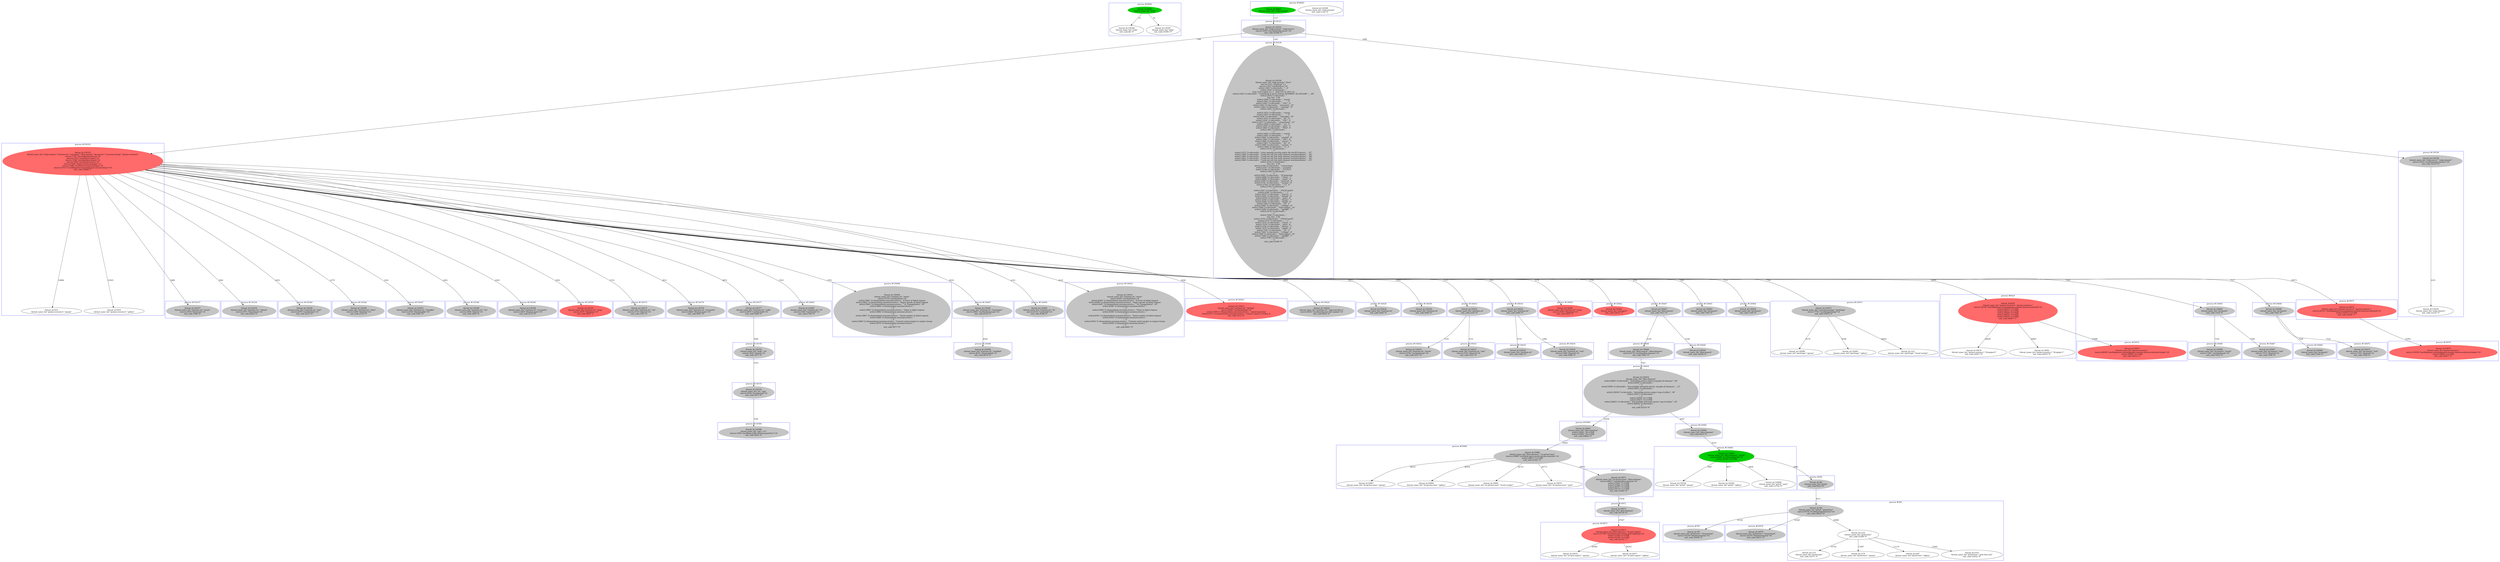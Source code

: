 digraph abc{
subgraph cluster_38961 {
38961   [label="thread_id:38961\nthread_name_list:\"xrdp\"", style = filled , color="green3"];
130306   [label="thread_id:130306\nthread_name_list:\"xrdp\"\nexit_code:44:\"0\""];
130307   [label="thread_id:130307\nthread_name_list:\"xrdp\"\nexit_code:32396:\"0\""];
label = "process #38961";
color = blue;
}
subgraph cluster_38963 {
130308   [label="thread_id:130308\nthread_name_list:\"xrdp-sesman\"\nexit_code:1142:\"0\""];
38963   [label="thread_id:38963\nthread_name_list:\"xrdp-sesman\"", style = filled , color="green3"];
label = "process #38963";
color = blue;
}
subgraph cluster_130321 {
130321   [label="thread_id:130321\nthread_name_list:\"xrdp-sesman\",\"xrdp-sessvc\"\nexecve:1650:\"/usr/sbin/xrdp-sessvc\"=0\nexit_code:32394:\"0\"", style = filled , color="grey77"];
label = "process #130321";
color = blue;
}
subgraph cluster_130335 {
130335   [label="thread_id:130335\nthread_name_list:\"xrdp-sesman\",\"startwm.sh\",\"ssh-agent\",\"dbus-launch\",\"im-launch\",\"x-session-manag\",\"gnome-session-b\"\nexecve:1747:\"/etc/xrdp/startwm.sh\"=0\nexecve:5703:\"/usr/bin/ssh-agent\"=0\nexecve:5786:\"/usr/bin/dbus-launch\"=0\nexecve:7090:\"/usr/bin/im-launch\"=0\nexecve:7695:\"/bin/x-session-manager\"=-1\nexecve:7696:\"/usr/bin/x-session-manager\"=0\nexecve:10713:\"/usr/lib/gnome-session/gnome-session-binary\"=0\nexit_code:32084:\"1\"", style = filled , color="indianred1"];
5431   [label="thread_id:5431\nthread_name_list:\"gnome-session-b\",\"gmain\""];
5455   [label="thread_id:5455\nthread_name_list:\"gnome-session-b\",\"gdbus\""];
label = "process #130335";
color = blue;
}
subgraph cluster_130336 {
130336   [label="thread_id:130336\nthread_name_list:\"xrdp-sesman\",\"Xvnc\"\nexecve:1321:\"/bin/Xvnc\"=-1\nexecve:1322:\"/usr/bin/Xvnc\"=0\nwrite2:1392:\"2</dev/null>, \"\", 0\"\nwrite2:1429:\"2</dev/null>, \"\nXvnc Free Edition 4.1.1 - built Feb 25 2015 23\nwrite2:1430:\"2</dev/null>, \"Underlying X server release 40300000, The XFree86 \"..., 64\"\nwrite2:1439:\"2</dev/null>, \"\nSun Nov  5 09\nwrite2:1440:\"2</dev/null>, \" vncext\nwrite2:1441:\"2</dev/null>, \"     \", 5\"\nwrite2:1442:\"2</dev/null>, \" VNC\", 4\"\nwrite2:1443:\"2</dev/null>, \" extension\", 10\"\nwrite2:1444:\"2</dev/null>, \" running!\", 9\"\nwrite2:1445:\"2</dev/null>, \"\n\", 1\"\nwrite2:1452:\"2</dev/null>, \" vncext\nwrite2:1453:\"2</dev/null>, \"     \", 5\"\nwrite2:1454:\"2</dev/null>, \" Listening\", 10\"\nwrite2:1455:\"2</dev/null>, \" for\", 4\"\nwrite2:1456:\"2</dev/null>, \" VNC\", 4\"\nwrite2:1457:\"2</dev/null>, \" connections\", 12\"\nwrite2:1458:\"2</dev/null>, \" on\", 3\"\nwrite2:1459:\"2</dev/null>, \" port\", 5\"\nwrite2:1460:\"2</dev/null>, \" 5910\", 5\"\nwrite2:1461:\"2</dev/null>, \"\n\", 1\"\nwrite2:1462:\"2</dev/null>, \" vncext\nwrite2:1463:\"2</dev/null>, \"     \", 5\"\nwrite2:1464:\"2</dev/null>, \" created\", 8\"\nwrite2:1465:\"2</dev/null>, \" VNC\", 4\"\nwrite2:1466:\"2</dev/null>, \" server\", 7\"\nwrite2:1467:\"2</dev/null>, \" for\", 4\"\nwrite2:1468:\"2</dev/null>, \" screen\", 7\"\nwrite2:1469:\"2</dev/null>, \" 0\", 2\"\nwrite2:1470:\"2</dev/null>, \"\n\", 1\"\nwrite2:1472:\"2</dev/null>, \"error opening security policy file /etc/X11/xserve\"..., 67\"\nwrite2:1589:\"2</dev/null>, \"Could not init font path element /usr/share/fonts/\"..., 83\"\nwrite2:1600:\"2</dev/null>, \"Could not init font path element /usr/share/fonts/\"..., 80\"\nwrite2:1603:\"2</dev/null>, \"Could not init font path element /usr/share/fonts/\"..., 82\"\nwrite2:1606:\"2</dev/null>, \"Could not init font path element /usr/share/fonts/\"..., 83\"\nwrite2:2105:\"2</dev/null>, \"\nSun Nov  5 09\nwrite2:2106:\"2</dev/null>, \" Connections\nwrite2:2107:\"2</dev/null>, \" accepted\nwrite2:2108:\"2</dev/null>, \" 127.0.0.1\nwrite2:2109:\"2</dev/null>, \"\n\", 1\"\nwrite2:2693:\"2</dev/null>, \" SConnection\nwrite2:2696:\"2</dev/null>, \" Client\", 7\"\nwrite2:2698:\"2</dev/null>, \" needs\", 6\"\nwrite2:2700:\"2</dev/null>, \" protocol\", 9\"\nwrite2:2701:\"2</dev/null>, \" version\", 8\"\nwrite2:2702:\"2</dev/null>, \" 3.3\", 4\"\nwrite2:2703:\"2</dev/null>, \"\n\", 1\"\nwrite2:3247:\"2</dev/null>, \" VNCSConnST\nwrite2:3249:\"2</dev/null>, \" \", 1\"\nwrite2:3252:\"2</dev/null>, \" Server\", 7\"\nwrite2:3254:\"2</dev/null>, \" default\", 8\"\nwrite2:3256:\"2</dev/null>, \" pixel\", 6\"\nwrite2:3258:\"2</dev/null>, \" format\", 7\"\nwrite2:3260:\"2</dev/null>, \" depth\", 6\"\nwrite2:3262:\"2</dev/null>, \" 24\", 3\"\nwrite2:3264:\"2</dev/null>, \" (32bpp)\", 8\"\nwrite2:3266:\"2</dev/null>, \" little-endian\", 14\"\nwrite2:3268:\"2</dev/null>, \" bgr888\", 7\"\nwrite2:3270:\"2</dev/null>, \"\n\", 1\"\nwrite2:7268:\"2</dev/null>, \"\nSun Nov  5 09\nwrite2:7270:\"2</dev/null>, \" VNCSConnST\nwrite2:7272:\"2</dev/null>, \" \", 1\"\nwrite2:7274:\"2</dev/null>, \" Client\", 7\"\nwrite2:7276:\"2</dev/null>, \" pixel\", 6\"\nwrite2:7278:\"2</dev/null>, \" format\", 7\"\nwrite2:7279:\"2</dev/null>, \" depth\", 6\"\nwrite2:7281:\"2</dev/null>, \" 24\", 3\"\nwrite2:7282:\"2</dev/null>, \" (32bpp)\", 8\"\nwrite2:7284:\"2</dev/null>, \" little-endian\", 14\"\nwrite2:7286:\"2</dev/null>, \" rgb888\", 7\"\nwrite2:7287:\"2</dev/null>, \"\n\", 1\"\nexit_code:32346:\"0\"", style = filled , color="grey77"];
label = "process #130336";
color = blue;
}
subgraph cluster_130337 {
130337   [label="thread_id:130337\nthread_name_list:\"startwm.sh\",\"touch\"\nexecve:1819:\"/bin/touch\"=0\nexit_code:1949:\"0\"", style = filled , color="grey77"];
label = "process #130337";
color = blue;
}
subgraph cluster_130338 {
130338   [label="thread_id:130338\nthread_name_list:\"xrdp-sessvc\",\"xrdp-chansrv\"\nexecve:1852:\"/usr/sbin/xrdp-chansrv\"=0\nexit_code:32155:\"0\"", style = filled , color="grey77"];
130345   [label="thread_id:130345\nthread_name_list:\"xrdp-chansrv\"\nexit_code:32142:\"0\""];
label = "process #130338";
color = blue;
}
subgraph cluster_130339 {
130339   [label="thread_id:130339\nthread_name_list:\"startwm.sh\",\"chmod\"\nexecve:1971:\"/bin/chmod\"=0\nexit_code:2042:\"0\"", style = filled , color="grey77"];
label = "process #130339";
color = blue;
}
subgraph cluster_130340 {
130340   [label="thread_id:130340\nthread_name_list:\"startwm.sh\",\"stat\"\nexecve:2070:\"/usr/bin/stat\"=0\nexit_code:2251:\"0\"", style = filled , color="grey77"];
label = "process #130340";
color = blue;
}
subgraph cluster_130346 {
130346   [label="thread_id:130346\nthread_name_list:\"startwm.sh\",\"date\"\nexecve:2288:\"/bin/date\"=0\nexit_code:2333:\"0\"", style = filled , color="grey77"];
label = "process #130346";
color = blue;
}
subgraph cluster_130347 {
130347   [label="thread_id:130347\nthread_name_list:\"startwm.sh\",\"tempfile\"\nexecve:2350:\"/bin/tempfile\"=0\nexit_code:2385:\"0\"", style = filled , color="grey77"];
label = "process #130347";
color = blue;
}
subgraph cluster_130348 {
130348   [label="thread_id:130348\nthread_name_list:\"startwm.sh\",\"rm\"\nexecve:2406:\"/bin/rm\"=0\nexit_code:2445:\"0\"", style = filled , color="grey77"];
label = "process #130348";
color = blue;
}
subgraph cluster_130349 {
130349   [label="thread_id:130349\nthread_name_list:\"startwm.sh\",\"run-parts\"\nexecve:2459:\"/bin/run-parts\"=0\nexit_code:2572:\"0\"", style = filled , color="grey77"];
label = "process #130349";
color = blue;
}
subgraph cluster_130350 {
130350   [label="thread_id:130350\nthread_name_list:\"startwm.sh\",\"grep\"\nexecve:2597:\"/bin/grep\"=0\nexit_code:2691:\"1\"", style = filled , color="indianred1"];
label = "process #130350";
color = blue;
}
subgraph cluster_130375 {
130375   [label="thread_id:130375\nthread_name_list:\"startwm.sh\",\"cat\"\nexecve:2733:\"/bin/cat\"=0\nexit_code:2781:\"0\"", style = filled , color="grey77"];
label = "process #130375";
color = blue;
}
subgraph cluster_130376 {
130376   [label="thread_id:130376\nthread_name_list:\"startwm.sh\",\"run-parts\"\nexecve:2826:\"/bin/run-parts\"=0\nexit_code:2867:\"0\"", style = filled , color="grey77"];
label = "process #130376";
color = blue;
}
subgraph cluster_130377 {
130377   [label="thread_id:130377\nthread_name_list:\"startwm.sh\",\"xrdb\"\nexecve:2879:\"/usr/bin/xrdb\"=0\nexit_code:3496:\"0\"", style = filled , color="grey77"];
label = "process #130377";
color = blue;
}
subgraph cluster_130378 {
130378   [label="thread_id:130378\nthread_name_list:\"xrdb\",\"sh\"\nexecve:3052:\"/bin/sh\"=0\nexit_code:3477:\"0\"", style = filled , color="grey77"];
label = "process #130378";
color = blue;
}
subgraph cluster_130379 {
130379   [label="thread_id:130379\nthread_name_list:\"sh\",\"cpp\"\nexecve:3104:\"/usr/bin/cpp\"=0\nexit_code:3473:\"0\"", style = filled , color="grey77"];
label = "process #130379";
color = blue;
}
subgraph cluster_130380 {
130380   [label="thread_id:130380\nthread_name_list:\"cpp\",\"cc1\"\nexecve:3186:\"/usr/lib/gcc/x86_64-linux-gnu/5/cc1\"=0\nexit_code:3445:\"0\"", style = filled , color="grey77"];
label = "process #130380";
color = blue;
}
subgraph cluster_130405 {
130405   [label="thread_id:130405\nthread_name_list:\"startwm.sh\",\"id\"\nexecve:3540:\"/usr/bin/id\"=0\nexit_code:3700:\"0\"", style = filled , color="grey77"];
label = "process #130405";
color = blue;
}
subgraph cluster_130406 {
130406   [label="thread_id:130406\nthread_name_list:\"startwm.sh\",\"xhost\"\nexecve:3710:\"/usr/bin/xhost\"=0\nwrite2:3961:\"2</home/elwin/.xsession-errors>, \"X Error of failed request\nwrite2:3962:\"2</home/elwin/.xsession-errors>, \"Major opcode of failed request\nwrite2:3963:\"2</home/elwin/.xsession-errors>, \" (X_ChangeHosts)\", 16\"\nwrite2:3964:\"2</home/elwin/.xsession-errors>, \"\n  \", 3\"\nwrite2:3965:\"2</home/elwin/.xsession-errors>, \"Value in failed request\nwrite2:3966:\"2</home/elwin/.xsession-errors>, \"\n  \", 3\"\nwrite2:3967:\"2</home/elwin/.xsession-errors>, \"Serial number of failed request\nwrite2:3968:\"2</home/elwin/.xsession-errors>, \"\n  \", 3\"\nwrite2:3969:\"2</home/elwin/.xsession-errors>, \"Current serial number in output stream\nwrite2:3970:\"2</home/elwin/.xsession-errors>, \"\n\", 1\"\nexit_code:3977:\"0\"", style = filled , color="grey77"];
label = "process #130406";
color = blue;
}
subgraph cluster_130407 {
130407   [label="thread_id:130407\nthread_name_list:\"startwm.sh\",\"basename\"\nexecve:4081:\"/usr/bin/basename\"=0\nexit_code:4123:\"0\"", style = filled , color="grey77"];
label = "process #130407";
color = blue;
}
subgraph cluster_130408 {
130408   [label="thread_id:130408\nthread_name_list:\"startwm.sh\",\"readlink\"\nexecve:4035:\"/bin/readlink\"=0\nexit_code:4074:\"0\"", style = filled , color="grey77"];
label = "process #130408";
color = blue;
}
subgraph cluster_130409 {
130409   [label="thread_id:130409\nthread_name_list:\"startwm.sh\",\"id\"\nexecve:4152:\"/usr/bin/id\"=0\nexit_code:4308:\"0\"", style = filled , color="grey77"];
label = "process #130409";
color = blue;
}
subgraph cluster_130410 {
130410   [label="thread_id:130410\nthread_name_list:\"startwm.sh\",\"xhost\"\nexecve:4324:\"/usr/bin/xhost\"=0\nwrite2:4585:\"2</home/elwin/.xsession-errors>, \"X Error of failed request\nwrite2:4586:\"2</home/elwin/.xsession-errors>, \"Major opcode of failed request\nwrite2:4587:\"2</home/elwin/.xsession-errors>, \" (X_ChangeHosts)\", 16\"\nwrite2:4588:\"2</home/elwin/.xsession-errors>, \"\n  \", 3\"\nwrite2:4589:\"2</home/elwin/.xsession-errors>, \"Value in failed request\nwrite2:4590:\"2</home/elwin/.xsession-errors>, \"\n  \", 3\"\nwrite2:4591:\"2</home/elwin/.xsession-errors>, \"Serial number of failed request\nwrite2:4592:\"2</home/elwin/.xsession-errors>, \"\n  \", 3\"\nwrite2:4593:\"2</home/elwin/.xsession-errors>, \"Current serial number in output stream\nwrite2:4594:\"2</home/elwin/.xsession-errors>, \"\n\", 1\"\nexit_code:4601:\"0\"", style = filled , color="grey77"];
label = "process #130410";
color = blue;
}
subgraph cluster_130423 {
130423   [label="thread_id:130423\nthread_name_list:\"startwm.sh\",\"xbrlapi\"\nexecve:4640:\"/usr/bin/xbrlapi\"=0\nwrite2:5309:\"2</home/elwin/.xsession-errors>, \"openConnection\nwrite2:5311:\"2</home/elwin/.xsession-errors>, \"cannot connect to brltty at\nexit_code:5313:\"4\"", style = filled , color="indianred1"];
label = "process #130423";
color = blue;
}
subgraph cluster_130424 {
130424   [label="thread_id:130424\nthread_name_list:\"startwm.sh\",\"xdg-user-dirs-u\"\nexecve:4654:\"/usr/bin/xdg-user-dirs-update\"=0\nexit_code:4916:\"0\"", style = filled , color="grey77"];
label = "process #130424";
color = blue;
}
subgraph cluster_130429 {
130429   [label="thread_id:130429\nthread_name_list:\"startwm.sh\"\nexit_code:5044:\"0\"", style = filled , color="grey77"];
label = "process #130429";
color = blue;
}
subgraph cluster_130430 {
130430   [label="thread_id:130430\nthread_name_list:\"startwm.sh\"\nexit_code:5090:\"0\"", style = filled , color="grey77"];
label = "process #130430";
color = blue;
}
subgraph cluster_130431 {
130431   [label="thread_id:130431\nthread_name_list:\"startwm.sh\"\nexit_code:5355:\"0\"", style = filled , color="grey77"];
label = "process #130431";
color = blue;
}
subgraph cluster_130432 {
130432   [label="thread_id:130432\nthread_name_list:\"startwm.sh\",\"locale\"\nexecve:5156:\"/usr/bin/locale\"=0\nexit_code:5257:\"0\"", style = filled , color="grey77"];
label = "process #130432";
color = blue;
}
subgraph cluster_130433 {
130433   [label="thread_id:130433\nthread_name_list:\"startwm.sh\",\"sed\"\nexecve:5165:\"/bin/sed\"=0\nexit_code:5351:\"0\"", style = filled , color="grey77"];
label = "process #130433";
color = blue;
}
subgraph cluster_130434 {
130434   [label="thread_id:130434\nthread_name_list:\"startwm.sh\"\nexit_code:5490:\"0\"", style = filled , color="grey77"];
label = "process #130434";
color = blue;
}
subgraph cluster_130435 {
130435   [label="thread_id:130435\nthread_name_list:\"startwm.sh\"\nexit_code:5382:\"0\"", style = filled , color="grey77"];
label = "process #130435";
color = blue;
}
subgraph cluster_130436 {
130436   [label="thread_id:130436\nthread_name_list:\"startwm.sh\",\"sed\"\nexecve:5388:\"/bin/sed\"=0\nexit_code:5486:\"0\"", style = filled , color="grey77"];
label = "process #130436";
color = blue;
}
subgraph cluster_130441 {
130441   [label="thread_id:130441\nthread_name_list:\"startwm.sh\",\"grep\"\nexecve:5583:\"/bin/grep\"=0\nexit_code:5661:\"2\"", style = filled , color="indianred1"];
label = "process #130441";
color = blue;
}
subgraph cluster_130442 {
130442   [label="thread_id:130442\nthread_name_list:\"ssh-agent\"\nexit_code:32635:\"2\"", style = filled , color="indianred1"];
label = "process #130442";
color = blue;
}
subgraph cluster_130447 {
130447   [label="thread_id:130447\nthread_name_list:\"dbus-launch\"\nexit_code:7011:\"0\"", style = filled , color="grey77"];
label = "process #130447";
color = blue;
}
subgraph cluster_130448 {
130448   [label="thread_id:130448\nthread_name_list:\"dbus-launch\",\"dbus-daemon\"\nexecve:6179:\"/usr/bin/dbus-daemon\"=0\nexit_code:7005:\"0\"", style = filled , color="grey77"];
label = "process #130448";
color = blue;
}
subgraph cluster_130449 {
130449   [label="thread_id:130449\nthread_name_list:\"dbus-launch\"\nexit_code:32630:\"0\"", style = filled , color="grey77"];
label = "process #130449";
color = blue;
}
subgraph cluster_130454 {
130454   [label="thread_id:130454\nthread_name_list:\"dbus-daemon\"\nwrite2:8289:\"2</dev/null>, \"Activating service name='org.gtk.vfs.Daemon'\", 44\"\nwrite2:8290:\"2</dev/null>, \"\n\", 1\"\nwrite2:9399:\"2</dev/null>, \"Successfully activated service 'org.gtk.vfs.Daemon\"..., 51\"\nwrite2:9401:\"2</dev/null>, \"\n\", 1\"\nwrite2:25636:\"2</dev/null>, \"Activating service name='org.a11y.Bus'\", 38\"\nwrite2:25637:\"2</dev/null>, \"\n\", 1\"\nwrite2:25650:\"21<UNIX\nwrite2:25657:\"22<UNIX\nwrite2:26825:\"2</dev/null>, \"Successfully activated service 'org.a11y.Bus'\", 45\"\nwrite2:26829:\"2</dev/null>, \"\n\", 1\"\nexit_code:32333:\"0\"", style = filled , color="grey77"];
label = "process #130454";
color = blue;
}
subgraph cluster_130463 {
130463   [label="thread_id:130463\nthread_name_list:\"im-launch\"\nexit_code:7305:\"0\"", style = filled , color="grey77"];
label = "process #130463";
color = blue;
}
subgraph cluster_130464 {
130464   [label="thread_id:130464\nthread_name_list:\"im-launch\"\nexit_code:7326:\"0\"", style = filled , color="grey77"];
label = "process #130464";
color = blue;
}
subgraph cluster_130465 {
130465   [label="thread_id:130465\nthread_name_list:\"im-launch\"\nexit_code:7510:\"0\"", style = filled , color="grey77"];
label = "process #130465";
color = blue;
}
subgraph cluster_130466 {
130466   [label="thread_id:130466\nthread_name_list:\"im-launch\",\"locale\"\nexecve:7361:\"/usr/bin/locale\"=0\nexit_code:7432:\"0\"", style = filled , color="grey77"];
label = "process #130466";
color = blue;
}
subgraph cluster_130467 {
130467   [label="thread_id:130467\nthread_name_list:\"im-launch\",\"sed\"\nexecve:7372:\"/bin/sed\"=0\nexit_code:7506:\"0\"", style = filled , color="grey77"];
label = "process #130467";
color = blue;
}
subgraph cluster_130468 {
130468   [label="thread_id:130468\nthread_name_list:\"im-launch\"\nexit_code:7642:\"0\"", style = filled , color="grey77"];
label = "process #130468";
color = blue;
}
subgraph cluster_130469 {
130469   [label="thread_id:130469\nthread_name_list:\"im-launch\"\nexit_code:7534:\"0\"", style = filled , color="grey77"];
label = "process #130469";
color = blue;
}
subgraph cluster_130470 {
130470   [label="thread_id:130470\nthread_name_list:\"im-launch\",\"sed\"\nexecve:7541:\"/bin/sed\"=0\nexit_code:7638:\"0\"", style = filled , color="grey77"];
label = "process #130470";
color = blue;
}
subgraph cluster_130471 {
130471   [label="thread_id:130471\nthread_name_list:\"x-session-manag\",\"gsettings\"\nexecve:7755:\"/usr/bin/gsettings\"=0\nexit_code:10672:\"0\"", style = filled , color="grey77"];
130480   [label="thread_id:130480\nthread_name_list:\"gsettings\",\"gmain\""];
130481   [label="thread_id:130481\nthread_name_list:\"gsettings\",\"gdbus\""];
1221   [label="thread_id:1221\nthread_name_list:\"gsettings\",\"dconf worker\""];
label = "process #130471";
color = blue;
}
subgraph cluster_130482 {
130482   [label="thread_id:130482\nthread_name_list:\"dbus-daemon\"\nexit_code:9433:\"0\"", style = filled , color="grey77"];
label = "process #130482";
color = blue;
}
subgraph cluster_130483 {
130483   [label="thread_id:130483\nthread_name_list:\"dbus-daemon\",\"gvfsd\"\nexecve:8348:\"/usr/lib/gvfs/gvfsd\"=0\nwrite2:32250:\"2<UNIX", style = filled , color="green3"];
130556   [label="thread_id:130556\nthread_name_list:\"gvfsd\",\"gmain\""];
130565   [label="thread_id:130565\nthread_name_list:\"gvfsd\",\"gdbus\""];
130698   [label="thread_id:130698\nthread_name_list:\"gvfsd\",\"pool\"\nexit_code:12724:\"0\""];
label = "process #130483";
color = blue;
}
subgraph cluster_382 {
382   [label="thread_id:382\nthread_name_list:\"gvfsd\"\nexit_code:9523:\"0\"", style = filled , color="grey77"];
label = "process #382";
color = blue;
}
subgraph cluster_395 {
395   [label="thread_id:395\nthread_name_list:\"gvfsd\",\"gvfsd-fuse\"\nexecve:9574:\"/usr/lib/gvfs/gvfsd-fuse\"=0\nexit_code:32625:\"0\"", style = filled , color="grey77"];
1254   [label="thread_id:1254\nthread_name_list:\"gvfsd-fuse\"\nexit_code:32289:\"0\""];
1275   [label="thread_id:1275\nthread_name_list:\"gvfsd-fuse\"\nexit_code:32271:\"0\""];
1578   [label="thread_id:1578\nthread_name_list:\"gvfsd-fuse\",\"gmain\""];
1607   [label="thread_id:1607\nthread_name_list:\"gvfsd-fuse\",\"gdbus\""];
3319   [label="thread_id:3319\nthread_name_list:\"gvfsd-fuse\",\"gvfs-fuse-sub\"\nexit_code:32622:\"0\""];
label = "process #395";
color = blue;
}
subgraph cluster_785 {
785   [label="thread_id:785\nthread_name_list:\"gvfsd-fuse\",\"fusermount\"\nexecve:10156:\"/bin/fusermount\"=0\nexit_code:10638:\"0\"", style = filled , color="grey77"];
label = "process #785";
color = blue;
}
subgraph cluster_6429 {
6429   [label="thread_id:6429\nthread_name_list:\"gnome-session-b\",\"gnome-session-c\"\nexecve:16159:\"/usr/lib/gnome-session/gnome-session-check-accelerated\"=0\nwrite2:24913:\"2<UNIX\nwrite2:24915:\"2<UNIX\nwrite2:24950:\"2<UNIX\nwrite2:24952:\"2<UNIX\nwrite2:29025:\"2<UNIX\nexit_code:29047:\"1\"", style = filled , color="indianred1"];
19679   [label="thread_id:19679\nthread_name_list:\"gnome-session-c\",\"llvmpipe-0\"\nexit_code:24927:\"0\""];
19692   [label="thread_id:19692\nthread_name_list:\"gnome-session-c\",\"llvmpipe-1\"\nexit_code:24935:\"0\""];
label = "process #6429";
color = blue;
}
subgraph cluster_19965 {
19965   [label="thread_id:19965\nthread_name_list:\"dbus-daemon\"\nwrite2:25681:\"20<UNIX\nwrite2:25682:\"20<UNIX\nexit_code:26844:\"0\"", style = filled , color="grey77"];
label = "process #19965";
color = blue;
}
subgraph cluster_19966 {
19966   [label="thread_id:19966\nthread_name_list:\"dbus-daemon\",\"at-spi-bus-laun\"\nexecve:25688:\"/usr/lib/at-spi2-core/at-spi-bus-launcher\"=0\nwrite2:28637:\"2<UNIX\nexit_code:32541:\"0\"", style = filled , color="grey77"];
19967   [label="thread_id:19967\nthread_name_list:\"at-spi-bus-laun\",\"gmain\""];
19968   [label="thread_id:19968\nthread_name_list:\"at-spi-bus-laun\",\"gdbus\""];
19969   [label="thread_id:19969\nthread_name_list:\"at-spi-bus-laun\",\"dconf worker\""];
19970   [label="thread_id:19970\nthread_name_list:\"at-spi-bus-laun\",\"pool\""];
label = "process #19966";
color = blue;
}
subgraph cluster_19971 {
19971   [label="thread_id:19971\nthread_name_list:\"at-spi-bus-laun\",\"dbus-daemon\"\nexecve:26915:\"/usr/bin/dbus-daemon\"=0\nwrite2:27601:\"2<UNIX\nwrite2:27602:\"2<UNIX\nwrite2:28707:\"2<UNIX\nwrite2:28710:\"2<UNIX\nexit_code:32362:\"0\"", style = filled , color="grey77"];
label = "process #19971";
color = blue;
}
subgraph cluster_19972 {
19972   [label="thread_id:19972\nthread_name_list:\"dbus-daemon\"\nexit_code:28739:\"0\"", style = filled , color="grey77"];
label = "process #19972";
color = blue;
}
subgraph cluster_19973 {
19973   [label="thread_id:19973\nthread_name_list:\"dbus-daemon\",\"at-spi2-registr\"\nexecve:27700:\"/usr/lib/at-spi2-core/at-spi2-registryd\"=0\nwrite2:32183:\"2<UNIX\nwrite2:32189:\"2<UNIX\nexit_code:32191:\"1\"", style = filled , color="indianred1"];
19976   [label="thread_id:19976\nthread_name_list:\"at-spi2-registr\",\"gmain\""];
19977   [label="thread_id:19977\nthread_name_list:\"at-spi2-registr\",\"gdbus\""];
label = "process #19973";
color = blue;
}
subgraph cluster_19974 {
19974   [label="thread_id:19974\nthread_name_list:\"gnome-session-c\"\nexecve:28058:\"/usr/lib/gnome-session/gnome-session-check-accelerated-helper\"=0\nwrite2:28983:\"2<UNIX\nexit_code:29013:\"1\"", style = filled , color="indianred1"];
label = "process #19974";
color = blue;
}
subgraph cluster_19975 {
19975   [label="thread_id:19975\nthread_name_list:\"gnome-session-b\",\"gnome-session-c\"\nexecve:29131:\"/usr/lib/gnome-session/gnome-session-check-accelerated\"=0\nwrite2:32023:\"2<UNIX\nexit_code:32036:\"1\"", style = filled , color="indianred1"];
label = "process #19975";
color = blue;
}
subgraph cluster_19978 {
19978   [label="thread_id:19978\nthread_name_list:\"gnome-session-c\"\nexecve:31638:\"/usr/lib/gnome-session/gnome-session-check-accelerated-helper\"=0\nwrite2:32002:\"2<UNIX\nexit_code:32017:\"1\"", style = filled , color="indianred1"];
label = "process #19978";
color = blue;
}
subgraph cluster_19979 {
19979   [label="thread_id:19979\nthread_name_list:\"gvfsd-fuse\",\"fusermount\"\nexecve:32376:\"/bin/fusermount\"=0\nexit_code:32611:\"0\"", style = filled , color="grey77"];
label = "process #19979";
color = blue;
}
38961 -> 130306   [label="13"];
38961 -> 130307   [label="70"];




38963 -> 130321   [label="1127"];

130321 -> 130335   [label="1280"];
130321 -> 130336   [label="1281"];
130321 -> 130338   [label="1846"];

130335 -> 130337   [label="1808"];
130335 -> 130339   [label="1962"];
130335 -> 130340   [label="2052"];
130335 -> 130346   [label="2279"];
130335 -> 130347   [label="2341"];
130335 -> 130348   [label="2402"];
130335 -> 130349   [label="2450"];
130335 -> 130350   [label="2592"];
130335 -> 130375   [label="2723"];
130335 -> 130376   [label="2812"];
130335 -> 130377   [label="2874"];
130335 -> 130405   [label="3529"];
130335 -> 130406   [label="3705"];
130335 -> 130407   [label="4018"];
130335 -> 130409   [label="4141"];
130335 -> 130410   [label="4319"];
130335 -> 130423   [label="4626"];
130335 -> 130424   [label="4644"];
130335 -> 130429   [label="5012"];
130335 -> 130430   [label="5058"];
130335 -> 130431   [label="5121"];
130335 -> 130434   [label="5363"];
130335 -> 130441   [label="5578"];
130335 -> 130442   [label="5782"];
130335 -> 130447   [label="6161"];
130335 -> 130463   [label="7288"];
130335 -> 130464   [label="7312"];
130335 -> 130465   [label="7343"];
130335 -> 130468   [label="7517"];
130335 -> 130471   [label="7746"];
130335 -> 5431   [label="14984"];
130335 -> 5455   [label="15025"];
130335 -> 6429   [label="16091"];
130335 -> 19975   [label="29073"];



130338 -> 130345   [label="2231"];











130377 -> 130378   [label="3049"];

130378 -> 130379   [label="3103"];

130379 -> 130380   [label="3185"];




130407 -> 130408   [label="4028"];








130431 -> 130432   [label="5143"];
130431 -> 130433   [label="5151"];



130434 -> 130435   [label="5374"];
130434 -> 130436   [label="5380"];





130447 -> 130448   [label="6165"];
130447 -> 130449   [label="6184"];

130448 -> 130454   [label="7001"];


130454 -> 130482   [label="8307"];
130454 -> 19965   [label="25658"];



130465 -> 130466   [label="7354"];
130465 -> 130467   [label="7360"];



130468 -> 130469   [label="7526"];
130468 -> 130470   [label="7532"];



130471 -> 130480   [label="8179"];
130471 -> 130481   [label="8198"];
130471 -> 1221   [label="10643"];



130482 -> 130483   [label="8319"];

130483 -> 130556   [label="8847"];
130483 -> 130565   [label="8877"];
130483 -> 130698   [label="9028"];
130483 -> 382   [label="9480"];




382 -> 395   [label="9511"];

395 -> 785   [label="10128"];
395 -> 1254   [label="10694"];
395 -> 19979   [label="32360"];



1254 -> 1275   [label="10724"];
1254 -> 1578   [label="11087"];
1254 -> 1607   [label="11119"];
1254 -> 3319   [label="13282"];







6429 -> 19679   [label="24828"];
6429 -> 19692   [label="24847"];
6429 -> 19974   [label="27998"];



19965 -> 19966   [label="25665"];

19966 -> 19967   [label="26235"];
19966 -> 19968   [label="26254"];
19966 -> 19969   [label="26733"];
19966 -> 19970   [label="26773"];
19966 -> 19971   [label="26872"];





19971 -> 19972   [label="27638"];

19972 -> 19973   [label="27647"];

19973 -> 19976   [label="29306"];
19973 -> 19977   [label="29343"];


19975 -> 19978   [label="31602"];





}
